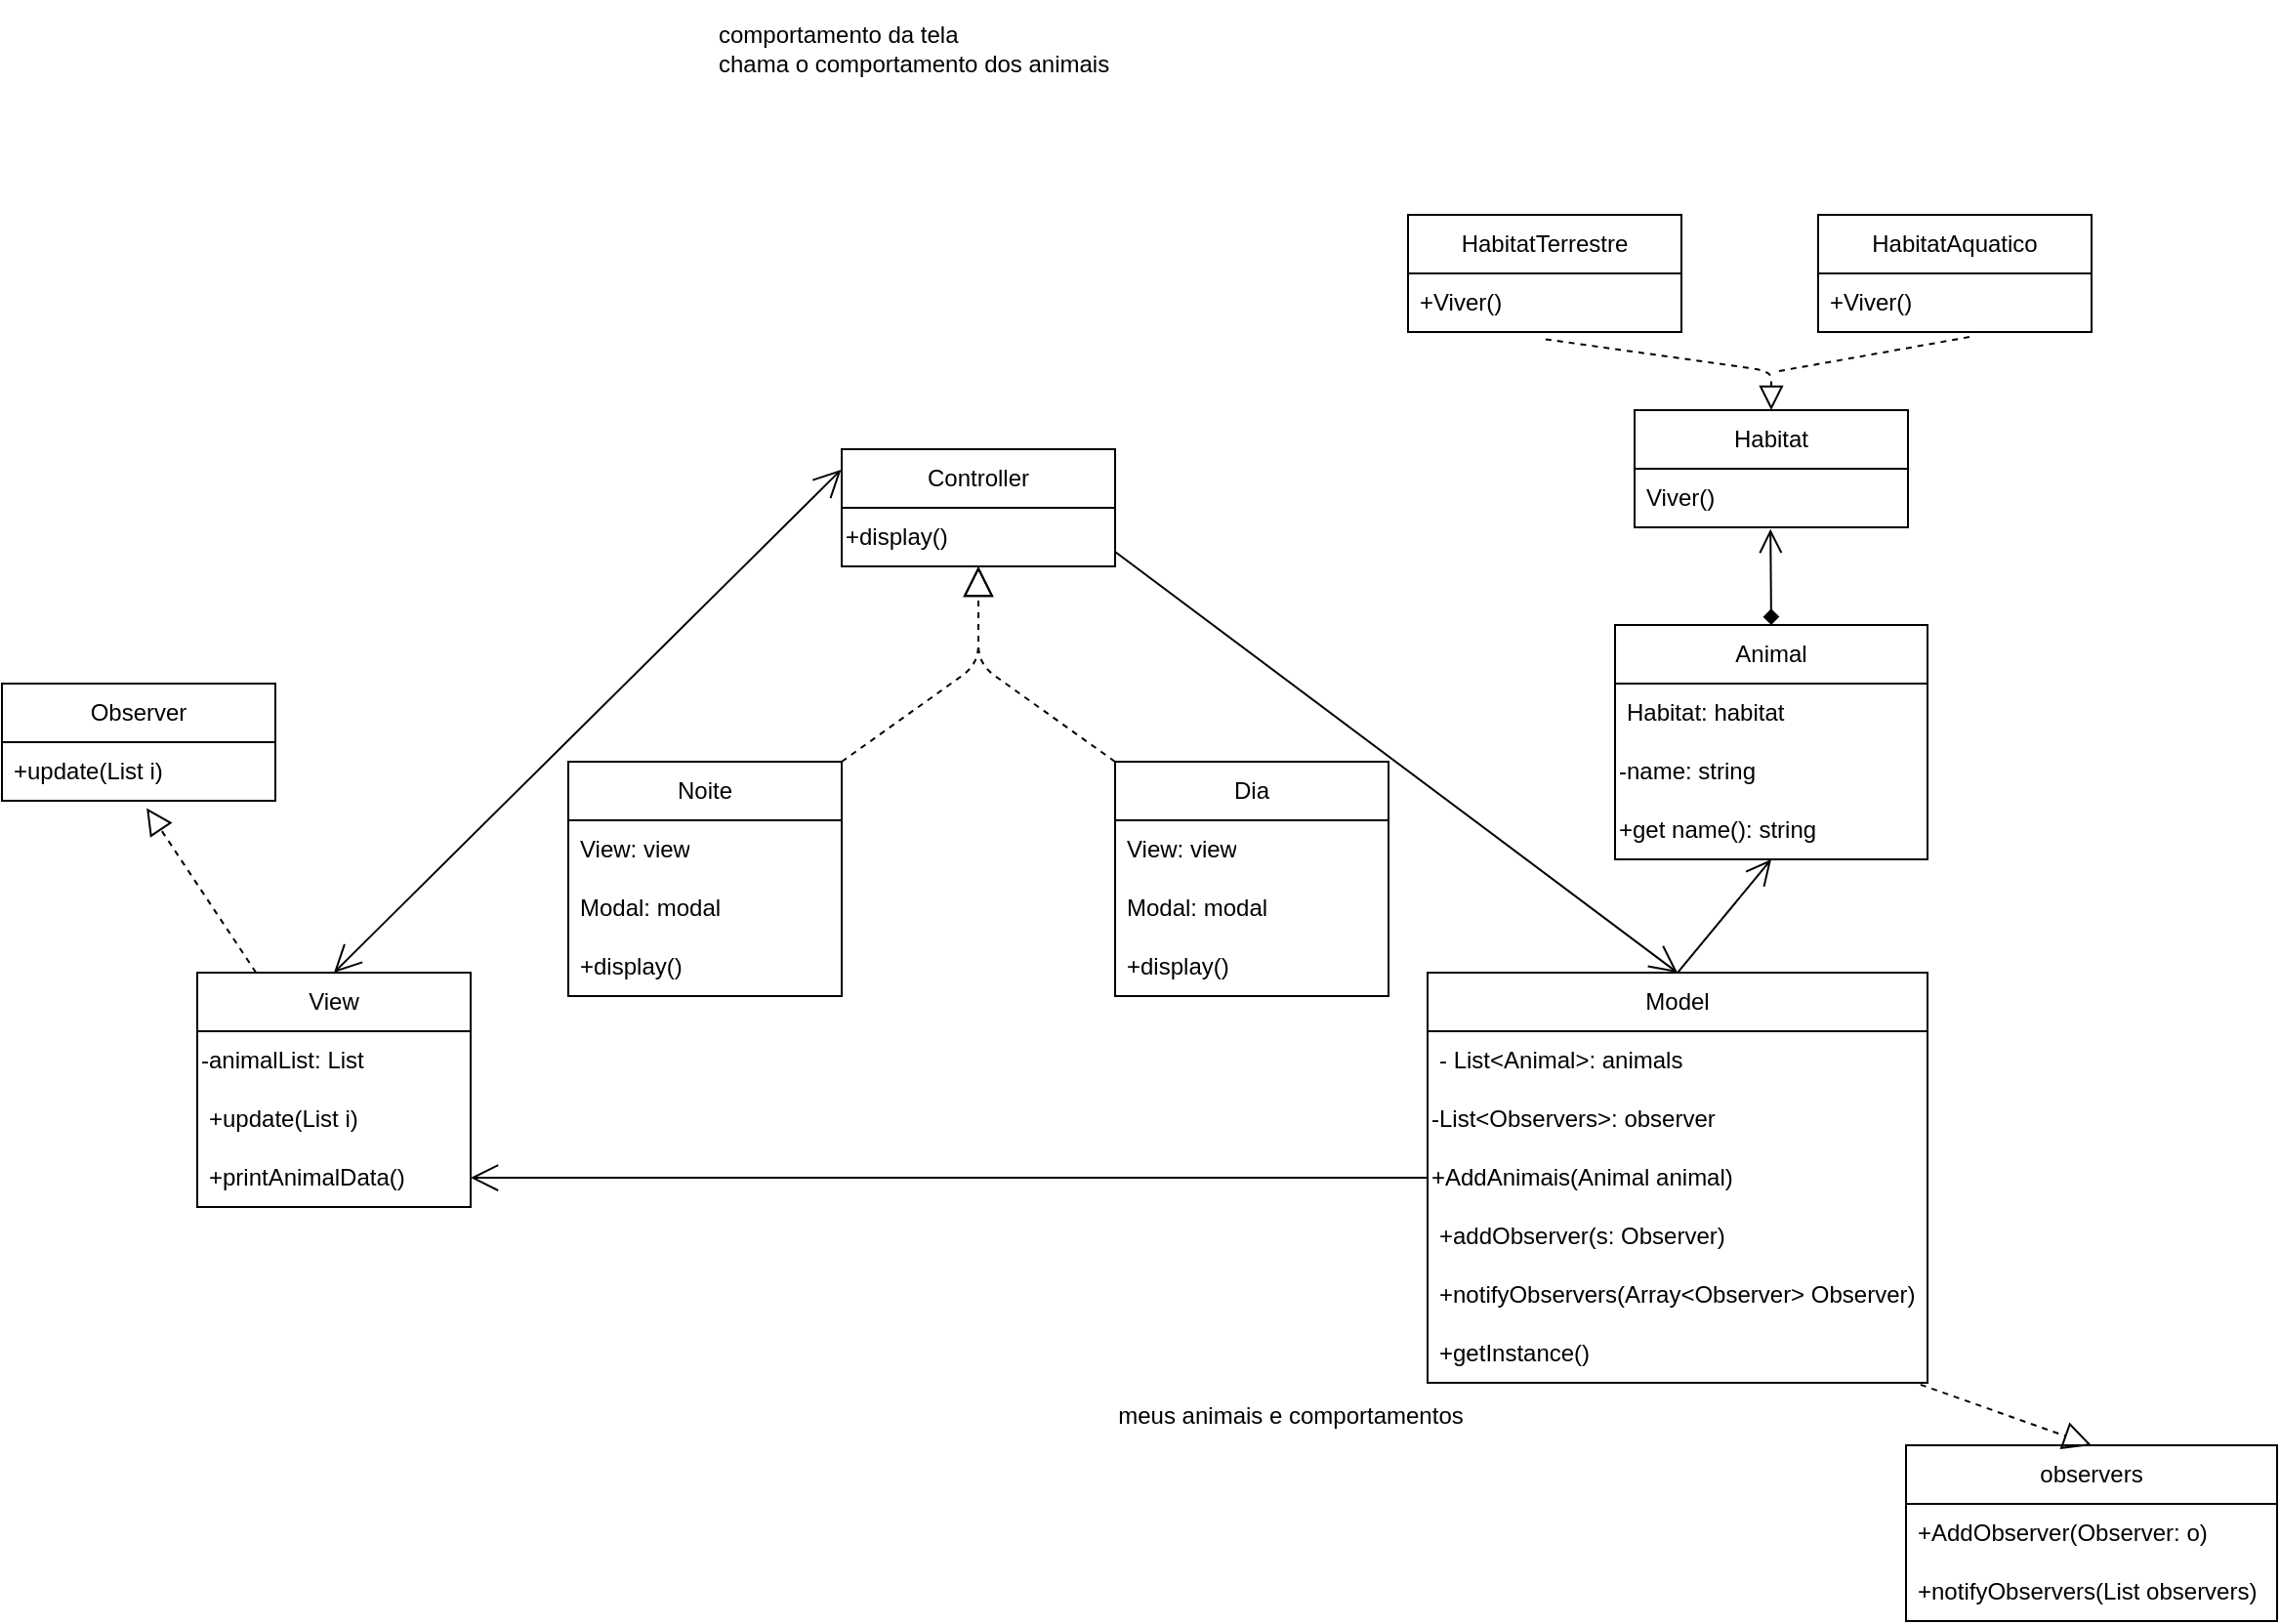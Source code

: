 <mxfile>
    <diagram name="Página-1" id="LPnbL2voZ4h_2Aguy_p-">
        <mxGraphModel dx="2463" dy="2075" grid="1" gridSize="10" guides="1" tooltips="1" connect="1" arrows="1" fold="1" page="1" pageScale="1" pageWidth="827" pageHeight="1169" math="0" shadow="0">
            <root>
                <mxCell id="0"/>
                <mxCell id="1" parent="0"/>
                <mxCell id="2" value="Controller" style="swimlane;fontStyle=0;childLayout=stackLayout;horizontal=1;startSize=30;horizontalStack=0;resizeParent=1;resizeParentMax=0;resizeLast=0;collapsible=1;marginBottom=0;whiteSpace=wrap;html=1;" parent="1" vertex="1">
                    <mxGeometry x="250" y="150" width="140" height="60" as="geometry"/>
                </mxCell>
                <mxCell id="79" value="+display()" style="text;html=1;strokeColor=none;fillColor=none;align=left;verticalAlign=middle;whiteSpace=wrap;rounded=0;" parent="2" vertex="1">
                    <mxGeometry y="30" width="140" height="30" as="geometry"/>
                </mxCell>
                <mxCell id="6" value="Model" style="swimlane;fontStyle=0;childLayout=stackLayout;horizontal=1;startSize=30;horizontalStack=0;resizeParent=1;resizeParentMax=0;resizeLast=0;collapsible=1;marginBottom=0;whiteSpace=wrap;html=1;" parent="1" vertex="1">
                    <mxGeometry x="550" y="418.02" width="256" height="210" as="geometry"/>
                </mxCell>
                <mxCell id="53" value="- List&amp;lt;Animal&amp;gt;: animals" style="text;strokeColor=none;fillColor=none;align=left;verticalAlign=middle;spacingLeft=4;spacingRight=4;overflow=hidden;points=[[0,0.5],[1,0.5]];portConstraint=eastwest;rotatable=0;whiteSpace=wrap;html=1;" parent="6" vertex="1">
                    <mxGeometry y="30" width="256" height="30" as="geometry"/>
                </mxCell>
                <mxCell id="87" value="-List&amp;lt;Observers&amp;gt;: observer" style="text;html=1;strokeColor=none;fillColor=none;align=left;verticalAlign=middle;whiteSpace=wrap;rounded=0;" parent="6" vertex="1">
                    <mxGeometry y="60" width="256" height="30" as="geometry"/>
                </mxCell>
                <mxCell id="69" value="+AddAnimais(Animal animal)" style="text;html=1;strokeColor=none;fillColor=none;align=left;verticalAlign=middle;whiteSpace=wrap;rounded=0;" parent="6" vertex="1">
                    <mxGeometry y="90" width="256" height="30" as="geometry"/>
                </mxCell>
                <mxCell id="48" value="+addObserver(s: Observer)" style="text;strokeColor=none;fillColor=none;align=left;verticalAlign=middle;spacingLeft=4;spacingRight=4;overflow=hidden;points=[[0,0.5],[1,0.5]];portConstraint=eastwest;rotatable=0;whiteSpace=wrap;html=1;" parent="6" vertex="1">
                    <mxGeometry y="120" width="256" height="30" as="geometry"/>
                </mxCell>
                <mxCell id="49" value="+notifyObservers(Array&amp;lt;Observer&amp;gt; Observer)" style="text;strokeColor=none;fillColor=none;align=left;verticalAlign=middle;spacingLeft=4;spacingRight=4;overflow=hidden;points=[[0,0.5],[1,0.5]];portConstraint=eastwest;rotatable=0;whiteSpace=wrap;html=1;" parent="6" vertex="1">
                    <mxGeometry y="150" width="256" height="30" as="geometry"/>
                </mxCell>
                <mxCell id="54" value="+getInstance()" style="text;strokeColor=none;fillColor=none;align=left;verticalAlign=middle;spacingLeft=4;spacingRight=4;overflow=hidden;points=[[0,0.5],[1,0.5]];portConstraint=eastwest;rotatable=0;whiteSpace=wrap;html=1;" parent="6" vertex="1">
                    <mxGeometry y="180" width="256" height="30" as="geometry"/>
                </mxCell>
                <mxCell id="97" style="edgeStyle=none;html=1;entryX=0.529;entryY=1.124;entryDx=0;entryDy=0;entryPerimeter=0;dashed=1;endArrow=block;endFill=0;endSize=11;" parent="1" source="10" target="95" edge="1">
                    <mxGeometry relative="1" as="geometry">
                        <mxPoint x="-180.0" y="260.81" as="targetPoint"/>
                    </mxGeometry>
                </mxCell>
                <mxCell id="10" value="View" style="swimlane;fontStyle=0;childLayout=stackLayout;horizontal=1;startSize=30;horizontalStack=0;resizeParent=1;resizeParentMax=0;resizeLast=0;collapsible=1;marginBottom=0;whiteSpace=wrap;html=1;" parent="1" vertex="1">
                    <mxGeometry x="-80.0" y="418.02" width="140" height="120" as="geometry"/>
                </mxCell>
                <mxCell id="91" value="-animalList: List" style="text;html=1;strokeColor=none;fillColor=none;align=left;verticalAlign=middle;whiteSpace=wrap;rounded=0;" parent="10" vertex="1">
                    <mxGeometry y="30" width="140" height="30" as="geometry"/>
                </mxCell>
                <mxCell id="12" value="+update(List i)" style="text;strokeColor=none;fillColor=none;align=left;verticalAlign=middle;spacingLeft=4;spacingRight=4;overflow=hidden;points=[[0,0.5],[1,0.5]];portConstraint=eastwest;rotatable=0;whiteSpace=wrap;html=1;" parent="10" vertex="1">
                    <mxGeometry y="60" width="140" height="30" as="geometry"/>
                </mxCell>
                <mxCell id="13" value="+printAnimalData()" style="text;strokeColor=none;fillColor=none;align=left;verticalAlign=middle;spacingLeft=4;spacingRight=4;overflow=hidden;points=[[0,0.5],[1,0.5]];portConstraint=eastwest;rotatable=0;whiteSpace=wrap;html=1;" parent="10" vertex="1">
                    <mxGeometry y="90" width="140" height="30" as="geometry"/>
                </mxCell>
                <mxCell id="14" value="" style="endArrow=open;startArrow=open;html=1;entryX=-0.002;entryY=0.175;entryDx=0;entryDy=0;endFill=0;startFill=0;startSize=12;endSize=12;exitX=0.5;exitY=0;exitDx=0;exitDy=0;entryPerimeter=0;" parent="1" source="10" target="2" edge="1">
                    <mxGeometry width="50" height="50" relative="1" as="geometry">
                        <mxPoint x="78.96" y="418.02" as="sourcePoint"/>
                        <mxPoint x="195.74" y="240.0" as="targetPoint"/>
                    </mxGeometry>
                </mxCell>
                <mxCell id="15" value="" style="endArrow=open;html=1;startSize=12;endSize=12;entryX=0.5;entryY=0;entryDx=0;entryDy=0;endFill=0;exitX=1;exitY=0.75;exitDx=0;exitDy=0;" parent="1" source="79" target="6" edge="1">
                    <mxGeometry width="50" height="50" relative="1" as="geometry">
                        <mxPoint x="380" y="240" as="sourcePoint"/>
                        <mxPoint x="430" y="190" as="targetPoint"/>
                    </mxGeometry>
                </mxCell>
                <mxCell id="16" value="" style="endArrow=open;html=1;startSize=12;endSize=12;exitX=0;exitY=0.5;exitDx=0;exitDy=0;entryX=1;entryY=0.5;entryDx=0;entryDy=0;endFill=0;" parent="1" source="6" target="13" edge="1">
                    <mxGeometry width="50" height="50" relative="1" as="geometry">
                        <mxPoint x="390" y="495" as="sourcePoint"/>
                        <mxPoint x="220" y="490" as="targetPoint"/>
                    </mxGeometry>
                </mxCell>
                <mxCell id="19" value="comportamento da tela&lt;br&gt;chama o comportamento dos animais" style="text;html=1;strokeColor=none;fillColor=none;align=left;verticalAlign=middle;whiteSpace=wrap;rounded=0;" parent="1" vertex="1">
                    <mxGeometry x="185" y="-80" width="205" height="50" as="geometry"/>
                </mxCell>
                <mxCell id="21" value="meus animais e comportamentos" style="text;html=1;strokeColor=none;fillColor=none;align=center;verticalAlign=middle;whiteSpace=wrap;rounded=0;" parent="1" vertex="1">
                    <mxGeometry x="390" y="630" width="180" height="30" as="geometry"/>
                </mxCell>
                <mxCell id="24" value="Animal" style="swimlane;fontStyle=0;childLayout=stackLayout;horizontal=1;startSize=30;horizontalStack=0;resizeParent=1;resizeParentMax=0;resizeLast=0;collapsible=1;marginBottom=0;whiteSpace=wrap;html=1;" parent="1" vertex="1">
                    <mxGeometry x="646" y="240" width="160" height="120" as="geometry"/>
                </mxCell>
                <mxCell id="26" value="Habitat: habitat" style="text;strokeColor=none;fillColor=none;align=left;verticalAlign=middle;spacingLeft=4;spacingRight=4;overflow=hidden;points=[[0,0.5],[1,0.5]];portConstraint=eastwest;rotatable=0;whiteSpace=wrap;html=1;" parent="24" vertex="1">
                    <mxGeometry y="30" width="160" height="30" as="geometry"/>
                </mxCell>
                <mxCell id="89" value="-name: string" style="text;html=1;strokeColor=none;fillColor=none;align=left;verticalAlign=middle;whiteSpace=wrap;rounded=0;" parent="24" vertex="1">
                    <mxGeometry y="60" width="160" height="30" as="geometry"/>
                </mxCell>
                <mxCell id="88" value="+get name(): string" style="text;html=1;strokeColor=none;fillColor=none;align=left;verticalAlign=middle;whiteSpace=wrap;rounded=0;" parent="24" vertex="1">
                    <mxGeometry y="90" width="160" height="30" as="geometry"/>
                </mxCell>
                <mxCell id="28" value="Habitat" style="swimlane;fontStyle=0;childLayout=stackLayout;horizontal=1;startSize=30;horizontalStack=0;resizeParent=1;resizeParentMax=0;resizeLast=0;collapsible=1;marginBottom=0;whiteSpace=wrap;html=1;" parent="1" vertex="1">
                    <mxGeometry x="656" y="130" width="140" height="60" as="geometry"/>
                </mxCell>
                <mxCell id="29" value="Viver()" style="text;strokeColor=none;fillColor=none;align=left;verticalAlign=middle;spacingLeft=4;spacingRight=4;overflow=hidden;points=[[0,0.5],[1,0.5]];portConstraint=eastwest;rotatable=0;whiteSpace=wrap;html=1;" parent="28" vertex="1">
                    <mxGeometry y="30" width="140" height="30" as="geometry"/>
                </mxCell>
                <mxCell id="36" style="edgeStyle=none;html=1;endArrow=block;endFill=0;endSize=10;entryX=0.5;entryY=0;entryDx=0;entryDy=0;dashed=1;exitX=0.503;exitY=1.124;exitDx=0;exitDy=0;exitPerimeter=0;" parent="1" target="28" edge="1" source="33">
                    <mxGeometry relative="1" as="geometry">
                        <Array as="points">
                            <mxPoint x="726" y="110"/>
                        </Array>
                        <mxPoint x="690" y="90" as="sourcePoint"/>
                    </mxGeometry>
                </mxCell>
                <mxCell id="32" value="HabitatTerrestre" style="swimlane;fontStyle=0;childLayout=stackLayout;horizontal=1;startSize=30;horizontalStack=0;resizeParent=1;resizeParentMax=0;resizeLast=0;collapsible=1;marginBottom=0;whiteSpace=wrap;html=1;" parent="1" vertex="1">
                    <mxGeometry x="540" y="30" width="140" height="60" as="geometry"/>
                </mxCell>
                <mxCell id="33" value="+Viver()" style="text;strokeColor=none;fillColor=none;align=left;verticalAlign=middle;spacingLeft=4;spacingRight=4;overflow=hidden;points=[[0,0.5],[1,0.5]];portConstraint=eastwest;rotatable=0;whiteSpace=wrap;html=1;" parent="32" vertex="1">
                    <mxGeometry y="30" width="140" height="30" as="geometry"/>
                </mxCell>
                <mxCell id="37" value="HabitatAquatico" style="swimlane;fontStyle=0;childLayout=stackLayout;horizontal=1;startSize=30;horizontalStack=0;resizeParent=1;resizeParentMax=0;resizeLast=0;collapsible=1;marginBottom=0;whiteSpace=wrap;html=1;" parent="1" vertex="1">
                    <mxGeometry x="750" y="30" width="140" height="60" as="geometry"/>
                </mxCell>
                <mxCell id="38" value="+Viver()" style="text;strokeColor=none;fillColor=none;align=left;verticalAlign=middle;spacingLeft=4;spacingRight=4;overflow=hidden;points=[[0,0.5],[1,0.5]];portConstraint=eastwest;rotatable=0;whiteSpace=wrap;html=1;" parent="37" vertex="1">
                    <mxGeometry y="30" width="140" height="30" as="geometry"/>
                </mxCell>
                <mxCell id="40" value="" style="endArrow=none;html=1;endSize=10;entryX=0.554;entryY=1.084;entryDx=0;entryDy=0;entryPerimeter=0;dashed=1;" parent="1" edge="1" target="38">
                    <mxGeometry width="50" height="50" relative="1" as="geometry">
                        <mxPoint x="730" y="110" as="sourcePoint"/>
                        <mxPoint x="875.88" y="90.51" as="targetPoint"/>
                        <Array as="points"/>
                    </mxGeometry>
                </mxCell>
                <mxCell id="41" value="" style="endArrow=open;html=1;endSize=10;entryX=0.497;entryY=1.031;entryDx=0;entryDy=0;entryPerimeter=0;exitX=0.5;exitY=0;exitDx=0;exitDy=0;startArrow=diamond;startFill=1;sourcePerimeterSpacing=3;targetPerimeterSpacing=5;endFill=0;" parent="1" source="24" target="29" edge="1">
                    <mxGeometry width="50" height="50" relative="1" as="geometry">
                        <mxPoint x="950" y="240" as="sourcePoint"/>
                        <mxPoint x="1000" y="190" as="targetPoint"/>
                    </mxGeometry>
                </mxCell>
                <mxCell id="67" value="" style="endArrow=open;html=1;endFill=0;startSize=9;endSize=11;entryX=0.5;entryY=1;entryDx=0;entryDy=0;exitX=0.5;exitY=0;exitDx=0;exitDy=0;" parent="1" edge="1" target="88" source="6">
                    <mxGeometry width="50" height="50" relative="1" as="geometry">
                        <mxPoint x="810" y="420" as="sourcePoint"/>
                        <mxPoint x="810" y="360" as="targetPoint"/>
                    </mxGeometry>
                </mxCell>
                <mxCell id="80" value="observers" style="swimlane;fontStyle=0;childLayout=stackLayout;horizontal=1;startSize=30;horizontalStack=0;resizeParent=1;resizeParentMax=0;resizeLast=0;collapsible=1;marginBottom=0;whiteSpace=wrap;html=1;" parent="1" vertex="1">
                    <mxGeometry x="795" y="660" width="190" height="90" as="geometry"/>
                </mxCell>
                <mxCell id="81" value="+AddObserver(Observer: o)" style="text;strokeColor=none;fillColor=none;align=left;verticalAlign=middle;spacingLeft=4;spacingRight=4;overflow=hidden;points=[[0,0.5],[1,0.5]];portConstraint=eastwest;rotatable=0;whiteSpace=wrap;html=1;" parent="80" vertex="1">
                    <mxGeometry y="30" width="190" height="30" as="geometry"/>
                </mxCell>
                <mxCell id="82" value="+notifyObservers(List observers)" style="text;strokeColor=none;fillColor=none;align=left;verticalAlign=middle;spacingLeft=4;spacingRight=4;overflow=hidden;points=[[0,0.5],[1,0.5]];portConstraint=eastwest;rotatable=0;whiteSpace=wrap;html=1;" parent="80" vertex="1">
                    <mxGeometry y="60" width="190" height="30" as="geometry"/>
                </mxCell>
                <mxCell id="85" style="edgeStyle=none;html=1;entryX=0.5;entryY=0;entryDx=0;entryDy=0;endArrow=block;endFill=0;endSize=12;dashed=1;exitX=0.986;exitY=1.03;exitDx=0;exitDy=0;exitPerimeter=0;" parent="1" source="54" target="80" edge="1">
                    <mxGeometry relative="1" as="geometry">
                        <mxPoint x="817.536" y="627.81" as="sourcePoint"/>
                    </mxGeometry>
                </mxCell>
                <mxCell id="92" value="Observer" style="swimlane;fontStyle=0;childLayout=stackLayout;horizontal=1;startSize=30;horizontalStack=0;resizeParent=1;resizeParentMax=0;resizeLast=0;collapsible=1;marginBottom=0;whiteSpace=wrap;html=1;" parent="1" vertex="1">
                    <mxGeometry x="-180" y="270" width="140" height="60" as="geometry"/>
                </mxCell>
                <mxCell id="95" value="+update(List i)" style="text;strokeColor=none;fillColor=none;align=left;verticalAlign=middle;spacingLeft=4;spacingRight=4;overflow=hidden;points=[[0,0.5],[1,0.5]];portConstraint=eastwest;rotatable=0;whiteSpace=wrap;html=1;" parent="92" vertex="1">
                    <mxGeometry y="30" width="140" height="30" as="geometry"/>
                </mxCell>
                <mxCell id="98" value="Noite" style="swimlane;fontStyle=0;childLayout=stackLayout;horizontal=1;startSize=30;horizontalStack=0;resizeParent=1;resizeParentMax=0;resizeLast=0;collapsible=1;marginBottom=0;whiteSpace=wrap;html=1;" vertex="1" parent="1">
                    <mxGeometry x="110" y="310" width="140" height="120" as="geometry"/>
                </mxCell>
                <mxCell id="3" value="View: view" style="text;strokeColor=none;fillColor=none;align=left;verticalAlign=middle;spacingLeft=4;spacingRight=4;overflow=hidden;points=[[0,0.5],[1,0.5]];portConstraint=eastwest;rotatable=0;whiteSpace=wrap;html=1;" parent="98" vertex="1">
                    <mxGeometry y="30" width="140" height="30" as="geometry"/>
                </mxCell>
                <mxCell id="4" value="Modal: modal" style="text;strokeColor=none;fillColor=none;align=left;verticalAlign=middle;spacingLeft=4;spacingRight=4;overflow=hidden;points=[[0,0.5],[1,0.5]];portConstraint=eastwest;rotatable=0;whiteSpace=wrap;html=1;" parent="98" vertex="1">
                    <mxGeometry y="60" width="140" height="30" as="geometry"/>
                </mxCell>
                <mxCell id="99" value="+display()" style="text;strokeColor=none;fillColor=none;align=left;verticalAlign=middle;spacingLeft=4;spacingRight=4;overflow=hidden;points=[[0,0.5],[1,0.5]];portConstraint=eastwest;rotatable=0;whiteSpace=wrap;html=1;" vertex="1" parent="98">
                    <mxGeometry y="90" width="140" height="30" as="geometry"/>
                </mxCell>
                <mxCell id="102" value="" style="endArrow=block;html=1;entryX=0.5;entryY=1;entryDx=0;entryDy=0;exitX=1;exitY=0;exitDx=0;exitDy=0;endFill=0;endSize=13;dashed=1;" edge="1" parent="1" source="98" target="79">
                    <mxGeometry width="50" height="50" relative="1" as="geometry">
                        <mxPoint x="420" y="350" as="sourcePoint"/>
                        <mxPoint x="470" y="300" as="targetPoint"/>
                        <Array as="points">
                            <mxPoint x="320" y="260"/>
                        </Array>
                    </mxGeometry>
                </mxCell>
                <mxCell id="103" value="Dia" style="swimlane;fontStyle=0;childLayout=stackLayout;horizontal=1;startSize=30;horizontalStack=0;resizeParent=1;resizeParentMax=0;resizeLast=0;collapsible=1;marginBottom=0;whiteSpace=wrap;html=1;" vertex="1" parent="1">
                    <mxGeometry x="390" y="310" width="140" height="120" as="geometry"/>
                </mxCell>
                <mxCell id="106" value="View: view" style="text;strokeColor=none;fillColor=none;align=left;verticalAlign=middle;spacingLeft=4;spacingRight=4;overflow=hidden;points=[[0,0.5],[1,0.5]];portConstraint=eastwest;rotatable=0;whiteSpace=wrap;html=1;" vertex="1" parent="103">
                    <mxGeometry y="30" width="140" height="30" as="geometry"/>
                </mxCell>
                <mxCell id="107" value="Modal: modal" style="text;strokeColor=none;fillColor=none;align=left;verticalAlign=middle;spacingLeft=4;spacingRight=4;overflow=hidden;points=[[0,0.5],[1,0.5]];portConstraint=eastwest;rotatable=0;whiteSpace=wrap;html=1;" vertex="1" parent="103">
                    <mxGeometry y="60" width="140" height="30" as="geometry"/>
                </mxCell>
                <mxCell id="104" value="+display()" style="text;strokeColor=none;fillColor=none;align=left;verticalAlign=middle;spacingLeft=4;spacingRight=4;overflow=hidden;points=[[0,0.5],[1,0.5]];portConstraint=eastwest;rotatable=0;whiteSpace=wrap;html=1;" vertex="1" parent="103">
                    <mxGeometry y="90" width="140" height="30" as="geometry"/>
                </mxCell>
                <mxCell id="109" value="" style="endArrow=block;html=1;exitX=0;exitY=0;exitDx=0;exitDy=0;endFill=0;endSize=13;dashed=1;" edge="1" parent="1" source="103">
                    <mxGeometry width="50" height="50" relative="1" as="geometry">
                        <mxPoint x="230" y="320" as="sourcePoint"/>
                        <mxPoint x="320" y="210" as="targetPoint"/>
                        <Array as="points">
                            <mxPoint x="320" y="260"/>
                        </Array>
                    </mxGeometry>
                </mxCell>
            </root>
        </mxGraphModel>
    </diagram>
</mxfile>